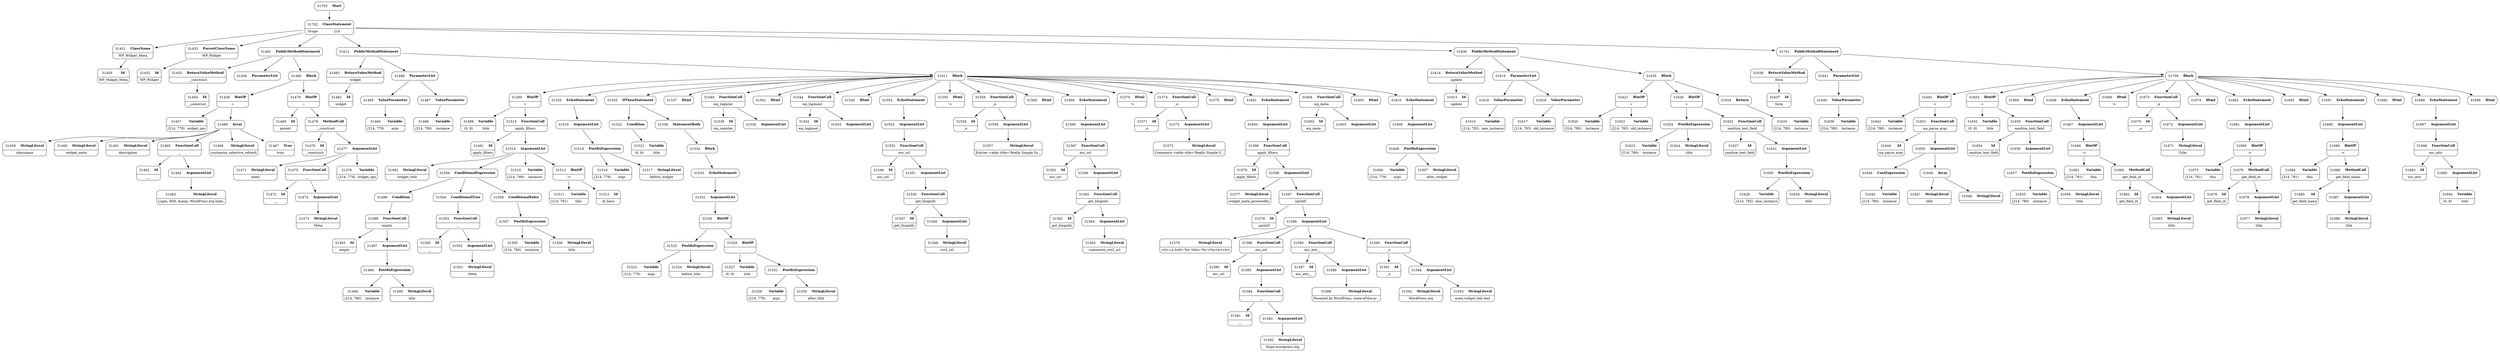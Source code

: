 digraph ast {
node [shape=none];
31450 [label=<<TABLE border='1' cellspacing='0' cellpadding='10' style='rounded' ><TR><TD border='0'>31450</TD><TD border='0'><B>Id</B></TD></TR><HR/><TR><TD border='0' cellpadding='5' colspan='2'>WP_Widget_Meta</TD></TR></TABLE>>];
31451 [label=<<TABLE border='1' cellspacing='0' cellpadding='10' style='rounded' ><TR><TD border='0'>31451</TD><TD border='0'><B>ClassName</B></TD></TR><HR/><TR><TD border='0' cellpadding='5' colspan='2'>WP_Widget_Meta</TD></TR></TABLE>>];
31451 -> 31450 [weight=2];
31452 [label=<<TABLE border='1' cellspacing='0' cellpadding='10' style='rounded' ><TR><TD border='0'>31452</TD><TD border='0'><B>Id</B></TD></TR><HR/><TR><TD border='0' cellpadding='5' colspan='2'>WP_Widget</TD></TR></TABLE>>];
31453 [label=<<TABLE border='1' cellspacing='0' cellpadding='10' style='rounded' ><TR><TD border='0'>31453</TD><TD border='0'><B>ParentClassName</B></TD></TR><HR/><TR><TD border='0' cellpadding='5' colspan='2'>WP_Widget</TD></TR></TABLE>>];
31453 -> 31452 [weight=2];
31454 [label=<<TABLE border='1' cellspacing='0' cellpadding='10' style='rounded' ><TR><TD border='0'>31454</TD><TD border='0'><B>Id</B></TD></TR><HR/><TR><TD border='0' cellpadding='5' colspan='2'>__construct</TD></TR></TABLE>>];
31455 [label=<<TABLE border='1' cellspacing='0' cellpadding='10' style='rounded' ><TR><TD border='0'>31455</TD><TD border='0'><B>ReturnValueMethod</B></TD></TR><HR/><TR><TD border='0' cellpadding='5' colspan='2'>__construct</TD></TR></TABLE>>];
31455 -> 31454 [weight=2];
31456 [label=<<TABLE border='1' cellspacing='0' cellpadding='10' style='rounded' ><TR><TD border='0'>31456</TD><TD border='0'><B>ParameterList</B></TD></TR></TABLE>>];
31457 [label=<<TABLE border='1' cellspacing='0' cellpadding='10' style='rounded' ><TR><TD border='0'>31457</TD><TD border='0'><B>Variable</B></TD></TR><HR/><TR><TD border='0' cellpadding='5'>(214, 778)</TD><TD border='0' cellpadding='5'>widget_ops</TD></TR></TABLE>>];
31458 [label=<<TABLE border='1' cellspacing='0' cellpadding='10' style='rounded' ><TR><TD border='0'>31458</TD><TD border='0'><B>BinOP</B></TD></TR><HR/><TR><TD border='0' cellpadding='5' colspan='2'>=</TD></TR></TABLE>>];
31458 -> 31457 [weight=2];
31458 -> 31468 [weight=2];
31459 [label=<<TABLE border='1' cellspacing='0' cellpadding='10' style='rounded' ><TR><TD border='0'>31459</TD><TD border='0'><B>StringLiteral</B></TD></TR><HR/><TR><TD border='0' cellpadding='5' colspan='2'>classname</TD></TR></TABLE>>];
31460 [label=<<TABLE border='1' cellspacing='0' cellpadding='10' style='rounded' ><TR><TD border='0'>31460</TD><TD border='0'><B>StringLiteral</B></TD></TR><HR/><TR><TD border='0' cellpadding='5' colspan='2'>widget_meta</TD></TR></TABLE>>];
31461 [label=<<TABLE border='1' cellspacing='0' cellpadding='10' style='rounded' ><TR><TD border='0'>31461</TD><TD border='0'><B>StringLiteral</B></TD></TR><HR/><TR><TD border='0' cellpadding='5' colspan='2'>description</TD></TR></TABLE>>];
31462 [label=<<TABLE border='1' cellspacing='0' cellpadding='10' style='rounded' ><TR><TD border='0'>31462</TD><TD border='0'><B>Id</B></TD></TR><HR/><TR><TD border='0' cellpadding='5' colspan='2'>__</TD></TR></TABLE>>];
31463 [label=<<TABLE border='1' cellspacing='0' cellpadding='10' style='rounded' ><TR><TD border='0'>31463</TD><TD border='0'><B>StringLiteral</B></TD></TR><HR/><TR><TD border='0' cellpadding='5' colspan='2'>Login, RSS, &amp;amp; WordPress.org links.</TD></TR></TABLE>>];
31464 [label=<<TABLE border='1' cellspacing='0' cellpadding='10' style='rounded' ><TR><TD border='0'>31464</TD><TD border='0'><B>ArgumentList</B></TD></TR></TABLE>>];
31464 -> 31463 [weight=2];
31465 [label=<<TABLE border='1' cellspacing='0' cellpadding='10' style='rounded' ><TR><TD border='0'>31465</TD><TD border='0'><B>FunctionCall</B></TD></TR><HR/><TR><TD border='0' cellpadding='5' colspan='2'>__</TD></TR></TABLE>>];
31465 -> 31462 [weight=2];
31465 -> 31464 [weight=2];
31466 [label=<<TABLE border='1' cellspacing='0' cellpadding='10' style='rounded' ><TR><TD border='0'>31466</TD><TD border='0'><B>StringLiteral</B></TD></TR><HR/><TR><TD border='0' cellpadding='5' colspan='2'>customize_selective_refresh</TD></TR></TABLE>>];
31467 [label=<<TABLE border='1' cellspacing='0' cellpadding='10' style='rounded' ><TR><TD border='0'>31467</TD><TD border='0'><B>True</B></TD></TR><HR/><TR><TD border='0' cellpadding='5' colspan='2'>true</TD></TR></TABLE>>];
31468 [label=<<TABLE border='1' cellspacing='0' cellpadding='10' style='rounded' ><TR><TD border='0'>31468</TD><TD border='0'><B>Array</B></TD></TR></TABLE>>];
31468 -> 31459 [weight=2];
31468 -> 31460 [weight=2];
31468 -> 31461 [weight=2];
31468 -> 31465 [weight=2];
31468 -> 31466 [weight=2];
31468 -> 31467 [weight=2];
31469 [label=<<TABLE border='1' cellspacing='0' cellpadding='10' style='rounded' ><TR><TD border='0'>31469</TD><TD border='0'><B>Id</B></TD></TR><HR/><TR><TD border='0' cellpadding='5' colspan='2'>parent</TD></TR></TABLE>>];
31470 [label=<<TABLE border='1' cellspacing='0' cellpadding='10' style='rounded' ><TR><TD border='0'>31470</TD><TD border='0'><B>Id</B></TD></TR><HR/><TR><TD border='0' cellpadding='5' colspan='2'>__construct</TD></TR></TABLE>>];
31471 [label=<<TABLE border='1' cellspacing='0' cellpadding='10' style='rounded' ><TR><TD border='0'>31471</TD><TD border='0'><B>StringLiteral</B></TD></TR><HR/><TR><TD border='0' cellpadding='5' colspan='2'>meta</TD></TR></TABLE>>];
31472 [label=<<TABLE border='1' cellspacing='0' cellpadding='10' style='rounded' ><TR><TD border='0'>31472</TD><TD border='0'><B>Id</B></TD></TR><HR/><TR><TD border='0' cellpadding='5' colspan='2'>__</TD></TR></TABLE>>];
31473 [label=<<TABLE border='1' cellspacing='0' cellpadding='10' style='rounded' ><TR><TD border='0'>31473</TD><TD border='0'><B>StringLiteral</B></TD></TR><HR/><TR><TD border='0' cellpadding='5' colspan='2'>Meta</TD></TR></TABLE>>];
31474 [label=<<TABLE border='1' cellspacing='0' cellpadding='10' style='rounded' ><TR><TD border='0'>31474</TD><TD border='0'><B>ArgumentList</B></TD></TR></TABLE>>];
31474 -> 31473 [weight=2];
31475 [label=<<TABLE border='1' cellspacing='0' cellpadding='10' style='rounded' ><TR><TD border='0'>31475</TD><TD border='0'><B>FunctionCall</B></TD></TR><HR/><TR><TD border='0' cellpadding='5' colspan='2'>__</TD></TR></TABLE>>];
31475 -> 31472 [weight=2];
31475 -> 31474 [weight=2];
31476 [label=<<TABLE border='1' cellspacing='0' cellpadding='10' style='rounded' ><TR><TD border='0'>31476</TD><TD border='0'><B>Variable</B></TD></TR><HR/><TR><TD border='0' cellpadding='5'>(214, 778)</TD><TD border='0' cellpadding='5'>widget_ops</TD></TR></TABLE>>];
31477 [label=<<TABLE border='1' cellspacing='0' cellpadding='10' style='rounded' ><TR><TD border='0'>31477</TD><TD border='0'><B>ArgumentList</B></TD></TR></TABLE>>];
31477 -> 31471 [weight=2];
31477 -> 31475 [weight=2];
31477 -> 31476 [weight=2];
31478 [label=<<TABLE border='1' cellspacing='0' cellpadding='10' style='rounded' ><TR><TD border='0'>31478</TD><TD border='0'><B>MethodCall</B></TD></TR><HR/><TR><TD border='0' cellpadding='5' colspan='2'>__construct</TD></TR></TABLE>>];
31478 -> 31470 [weight=2];
31478 -> 31477 [weight=2];
31479 [label=<<TABLE border='1' cellspacing='0' cellpadding='10' style='rounded' ><TR><TD border='0'>31479</TD><TD border='0'><B>BinOP</B></TD></TR><HR/><TR><TD border='0' cellpadding='5' colspan='2'>::</TD></TR></TABLE>>];
31479 -> 31469 [weight=2];
31479 -> 31478 [weight=2];
31480 [label=<<TABLE border='1' cellspacing='0' cellpadding='10' style='rounded' ><TR><TD border='0'>31480</TD><TD border='0'><B>Block</B></TD></TR></TABLE>>];
31480 -> 31458 [weight=2];
31480 -> 31479 [weight=2];
31481 [label=<<TABLE border='1' cellspacing='0' cellpadding='10' style='rounded' ><TR><TD border='0'>31481</TD><TD border='0'><B>PublicMethodStatement</B></TD></TR></TABLE>>];
31481 -> 31455 [weight=2];
31481 -> 31456 [weight=2];
31481 -> 31480 [weight=2];
31482 [label=<<TABLE border='1' cellspacing='0' cellpadding='10' style='rounded' ><TR><TD border='0'>31482</TD><TD border='0'><B>Id</B></TD></TR><HR/><TR><TD border='0' cellpadding='5' colspan='2'>widget</TD></TR></TABLE>>];
31483 [label=<<TABLE border='1' cellspacing='0' cellpadding='10' style='rounded' ><TR><TD border='0'>31483</TD><TD border='0'><B>ReturnValueMethod</B></TD></TR><HR/><TR><TD border='0' cellpadding='5' colspan='2'>widget</TD></TR></TABLE>>];
31483 -> 31482 [weight=2];
31484 [label=<<TABLE border='1' cellspacing='0' cellpadding='10' style='rounded' ><TR><TD border='0'>31484</TD><TD border='0'><B>Variable</B></TD></TR><HR/><TR><TD border='0' cellpadding='5'>(214, 779)</TD><TD border='0' cellpadding='5'>args</TD></TR></TABLE>>];
31485 [label=<<TABLE border='1' cellspacing='0' cellpadding='10' style='rounded' ><TR><TD border='0'>31485</TD><TD border='0'><B>ValueParameter</B></TD></TR></TABLE>>];
31485 -> 31484 [weight=2];
31486 [label=<<TABLE border='1' cellspacing='0' cellpadding='10' style='rounded' ><TR><TD border='0'>31486</TD><TD border='0'><B>Variable</B></TD></TR><HR/><TR><TD border='0' cellpadding='5'>(214, 780)</TD><TD border='0' cellpadding='5'>instance</TD></TR></TABLE>>];
31487 [label=<<TABLE border='1' cellspacing='0' cellpadding='10' style='rounded' ><TR><TD border='0'>31487</TD><TD border='0'><B>ValueParameter</B></TD></TR></TABLE>>];
31487 -> 31486 [weight=2];
31488 [label=<<TABLE border='1' cellspacing='0' cellpadding='10' style='rounded' ><TR><TD border='0'>31488</TD><TD border='0'><B>ParameterList</B></TD></TR></TABLE>>];
31488 -> 31485 [weight=2];
31488 -> 31487 [weight=2];
31489 [label=<<TABLE border='1' cellspacing='0' cellpadding='10' style='rounded' ><TR><TD border='0'>31489</TD><TD border='0'><B>Variable</B></TD></TR><HR/><TR><TD border='0' cellpadding='5'>(0, 8)</TD><TD border='0' cellpadding='5'>title</TD></TR></TABLE>>];
31490 [label=<<TABLE border='1' cellspacing='0' cellpadding='10' style='rounded' ><TR><TD border='0'>31490</TD><TD border='0'><B>BinOP</B></TD></TR><HR/><TR><TD border='0' cellpadding='5' colspan='2'>=</TD></TR></TABLE>>];
31490 -> 31489 [weight=2];
31490 -> 31515 [weight=2];
31491 [label=<<TABLE border='1' cellspacing='0' cellpadding='10' style='rounded' ><TR><TD border='0'>31491</TD><TD border='0'><B>Id</B></TD></TR><HR/><TR><TD border='0' cellpadding='5' colspan='2'>apply_filters</TD></TR></TABLE>>];
31492 [label=<<TABLE border='1' cellspacing='0' cellpadding='10' style='rounded' ><TR><TD border='0'>31492</TD><TD border='0'><B>StringLiteral</B></TD></TR><HR/><TR><TD border='0' cellpadding='5' colspan='2'>widget_title</TD></TR></TABLE>>];
31493 [label=<<TABLE border='1' cellspacing='0' cellpadding='10' style='rounded' ><TR><TD border='0'>31493</TD><TD border='0'><B>Id</B></TD></TR><HR/><TR><TD border='0' cellpadding='5' colspan='2'>empty</TD></TR></TABLE>>];
31494 [label=<<TABLE border='1' cellspacing='0' cellpadding='10' style='rounded' ><TR><TD border='0'>31494</TD><TD border='0'><B>Variable</B></TD></TR><HR/><TR><TD border='0' cellpadding='5'>(214, 780)</TD><TD border='0' cellpadding='5'>instance</TD></TR></TABLE>>];
31495 [label=<<TABLE border='1' cellspacing='0' cellpadding='10' style='rounded' ><TR><TD border='0'>31495</TD><TD border='0'><B>StringLiteral</B></TD></TR><HR/><TR><TD border='0' cellpadding='5' colspan='2'>title</TD></TR></TABLE>>];
31496 [label=<<TABLE border='1' cellspacing='0' cellpadding='10' style='rounded' ><TR><TD border='0'>31496</TD><TD border='0'><B>PostfixExpression</B></TD></TR></TABLE>>];
31496 -> 31494 [weight=2];
31496 -> 31495 [weight=2];
31497 [label=<<TABLE border='1' cellspacing='0' cellpadding='10' style='rounded' ><TR><TD border='0'>31497</TD><TD border='0'><B>ArgumentList</B></TD></TR></TABLE>>];
31497 -> 31496 [weight=2];
31498 [label=<<TABLE border='1' cellspacing='0' cellpadding='10' style='rounded' ><TR><TD border='0'>31498</TD><TD border='0'><B>FunctionCall</B></TD></TR><HR/><TR><TD border='0' cellpadding='5' colspan='2'>empty</TD></TR></TABLE>>];
31498 -> 31493 [weight=2];
31498 -> 31497 [weight=2];
31499 [label=<<TABLE border='1' cellspacing='0' cellpadding='10' style='rounded' ><TR><TD border='0'>31499</TD><TD border='0'><B>Condition</B></TD></TR></TABLE>>];
31499 -> 31498 [weight=2];
31500 [label=<<TABLE border='1' cellspacing='0' cellpadding='10' style='rounded' ><TR><TD border='0'>31500</TD><TD border='0'><B>Id</B></TD></TR><HR/><TR><TD border='0' cellpadding='5' colspan='2'>__</TD></TR></TABLE>>];
31501 [label=<<TABLE border='1' cellspacing='0' cellpadding='10' style='rounded' ><TR><TD border='0'>31501</TD><TD border='0'><B>StringLiteral</B></TD></TR><HR/><TR><TD border='0' cellpadding='5' colspan='2'>Meta</TD></TR></TABLE>>];
31502 [label=<<TABLE border='1' cellspacing='0' cellpadding='10' style='rounded' ><TR><TD border='0'>31502</TD><TD border='0'><B>ArgumentList</B></TD></TR></TABLE>>];
31502 -> 31501 [weight=2];
31503 [label=<<TABLE border='1' cellspacing='0' cellpadding='10' style='rounded' ><TR><TD border='0'>31503</TD><TD border='0'><B>FunctionCall</B></TD></TR><HR/><TR><TD border='0' cellpadding='5' colspan='2'>__</TD></TR></TABLE>>];
31503 -> 31500 [weight=2];
31503 -> 31502 [weight=2];
31504 [label=<<TABLE border='1' cellspacing='0' cellpadding='10' style='rounded' ><TR><TD border='0'>31504</TD><TD border='0'><B>ConditionalTrue</B></TD></TR></TABLE>>];
31504 -> 31503 [weight=2];
31505 [label=<<TABLE border='1' cellspacing='0' cellpadding='10' style='rounded' ><TR><TD border='0'>31505</TD><TD border='0'><B>Variable</B></TD></TR><HR/><TR><TD border='0' cellpadding='5'>(214, 780)</TD><TD border='0' cellpadding='5'>instance</TD></TR></TABLE>>];
31506 [label=<<TABLE border='1' cellspacing='0' cellpadding='10' style='rounded' ><TR><TD border='0'>31506</TD><TD border='0'><B>StringLiteral</B></TD></TR><HR/><TR><TD border='0' cellpadding='5' colspan='2'>title</TD></TR></TABLE>>];
31507 [label=<<TABLE border='1' cellspacing='0' cellpadding='10' style='rounded' ><TR><TD border='0'>31507</TD><TD border='0'><B>PostfixExpression</B></TD></TR></TABLE>>];
31507 -> 31505 [weight=2];
31507 -> 31506 [weight=2];
31508 [label=<<TABLE border='1' cellspacing='0' cellpadding='10' style='rounded' ><TR><TD border='0'>31508</TD><TD border='0'><B>ConditionalFalse</B></TD></TR></TABLE>>];
31508 -> 31507 [weight=2];
31509 [label=<<TABLE border='1' cellspacing='0' cellpadding='10' style='rounded' ><TR><TD border='0'>31509</TD><TD border='0'><B>ConditionalExpression</B></TD></TR></TABLE>>];
31509 -> 31499 [weight=2];
31509 -> 31504 [weight=2];
31509 -> 31508 [weight=2];
31510 [label=<<TABLE border='1' cellspacing='0' cellpadding='10' style='rounded' ><TR><TD border='0'>31510</TD><TD border='0'><B>Variable</B></TD></TR><HR/><TR><TD border='0' cellpadding='5'>(214, 780)</TD><TD border='0' cellpadding='5'>instance</TD></TR></TABLE>>];
31511 [label=<<TABLE border='1' cellspacing='0' cellpadding='10' style='rounded' ><TR><TD border='0'>31511</TD><TD border='0'><B>Variable</B></TD></TR><HR/><TR><TD border='0' cellpadding='5'>(214, 781)</TD><TD border='0' cellpadding='5'>this</TD></TR></TABLE>>];
31512 [label=<<TABLE border='1' cellspacing='0' cellpadding='10' style='rounded' ><TR><TD border='0'>31512</TD><TD border='0'><B>Id</B></TD></TR><HR/><TR><TD border='0' cellpadding='5' colspan='2'>id_base</TD></TR></TABLE>>];
31513 [label=<<TABLE border='1' cellspacing='0' cellpadding='10' style='rounded' ><TR><TD border='0'>31513</TD><TD border='0'><B>BinOP</B></TD></TR><HR/><TR><TD border='0' cellpadding='5' colspan='2'>-&gt;</TD></TR></TABLE>>];
31513 -> 31511 [weight=2];
31513 -> 31512 [weight=2];
31514 [label=<<TABLE border='1' cellspacing='0' cellpadding='10' style='rounded' ><TR><TD border='0'>31514</TD><TD border='0'><B>ArgumentList</B></TD></TR></TABLE>>];
31514 -> 31492 [weight=2];
31514 -> 31509 [weight=2];
31514 -> 31510 [weight=2];
31514 -> 31513 [weight=2];
31515 [label=<<TABLE border='1' cellspacing='0' cellpadding='10' style='rounded' ><TR><TD border='0'>31515</TD><TD border='0'><B>FunctionCall</B></TD></TR><HR/><TR><TD border='0' cellpadding='5' colspan='2'>apply_filters</TD></TR></TABLE>>];
31515 -> 31491 [weight=2];
31515 -> 31514 [weight=2];
31516 [label=<<TABLE border='1' cellspacing='0' cellpadding='10' style='rounded' ><TR><TD border='0'>31516</TD><TD border='0'><B>Variable</B></TD></TR><HR/><TR><TD border='0' cellpadding='5'>(214, 779)</TD><TD border='0' cellpadding='5'>args</TD></TR></TABLE>>];
31517 [label=<<TABLE border='1' cellspacing='0' cellpadding='10' style='rounded' ><TR><TD border='0'>31517</TD><TD border='0'><B>StringLiteral</B></TD></TR><HR/><TR><TD border='0' cellpadding='5' colspan='2'>before_widget</TD></TR></TABLE>>];
31518 [label=<<TABLE border='1' cellspacing='0' cellpadding='10' style='rounded' ><TR><TD border='0'>31518</TD><TD border='0'><B>PostfixExpression</B></TD></TR></TABLE>>];
31518 -> 31516 [weight=2];
31518 -> 31517 [weight=2];
31519 [label=<<TABLE border='1' cellspacing='0' cellpadding='10' style='rounded' ><TR><TD border='0'>31519</TD><TD border='0'><B>ArgumentList</B></TD></TR></TABLE>>];
31519 -> 31518 [weight=2];
31520 [label=<<TABLE border='1' cellspacing='0' cellpadding='10' style='rounded' ><TR><TD border='0'>31520</TD><TD border='0'><B>EchoStatement</B></TD></TR></TABLE>>];
31520 -> 31519 [weight=2];
31521 [label=<<TABLE border='1' cellspacing='0' cellpadding='10' style='rounded' ><TR><TD border='0'>31521</TD><TD border='0'><B>Variable</B></TD></TR><HR/><TR><TD border='0' cellpadding='5'>(0, 8)</TD><TD border='0' cellpadding='5'>title</TD></TR></TABLE>>];
31522 [label=<<TABLE border='1' cellspacing='0' cellpadding='10' style='rounded' ><TR><TD border='0'>31522</TD><TD border='0'><B>Condition</B></TD></TR></TABLE>>];
31522 -> 31521 [weight=2];
31523 [label=<<TABLE border='1' cellspacing='0' cellpadding='10' style='rounded' ><TR><TD border='0'>31523</TD><TD border='0'><B>Variable</B></TD></TR><HR/><TR><TD border='0' cellpadding='5'>(214, 779)</TD><TD border='0' cellpadding='5'>args</TD></TR></TABLE>>];
31524 [label=<<TABLE border='1' cellspacing='0' cellpadding='10' style='rounded' ><TR><TD border='0'>31524</TD><TD border='0'><B>StringLiteral</B></TD></TR><HR/><TR><TD border='0' cellpadding='5' colspan='2'>before_title</TD></TR></TABLE>>];
31525 [label=<<TABLE border='1' cellspacing='0' cellpadding='10' style='rounded' ><TR><TD border='0'>31525</TD><TD border='0'><B>PostfixExpression</B></TD></TR></TABLE>>];
31525 -> 31523 [weight=2];
31525 -> 31524 [weight=2];
31526 [label=<<TABLE border='1' cellspacing='0' cellpadding='10' style='rounded' ><TR><TD border='0'>31526</TD><TD border='0'><B>BinOP</B></TD></TR><HR/><TR><TD border='0' cellpadding='5' colspan='2'>.</TD></TR></TABLE>>];
31526 -> 31525 [weight=2];
31526 -> 31528 [weight=2];
31527 [label=<<TABLE border='1' cellspacing='0' cellpadding='10' style='rounded' ><TR><TD border='0'>31527</TD><TD border='0'><B>Variable</B></TD></TR><HR/><TR><TD border='0' cellpadding='5'>(0, 8)</TD><TD border='0' cellpadding='5'>title</TD></TR></TABLE>>];
31528 [label=<<TABLE border='1' cellspacing='0' cellpadding='10' style='rounded' ><TR><TD border='0'>31528</TD><TD border='0'><B>BinOP</B></TD></TR><HR/><TR><TD border='0' cellpadding='5' colspan='2'>.</TD></TR></TABLE>>];
31528 -> 31527 [weight=2];
31528 -> 31531 [weight=2];
31529 [label=<<TABLE border='1' cellspacing='0' cellpadding='10' style='rounded' ><TR><TD border='0'>31529</TD><TD border='0'><B>Variable</B></TD></TR><HR/><TR><TD border='0' cellpadding='5'>(214, 779)</TD><TD border='0' cellpadding='5'>args</TD></TR></TABLE>>];
31530 [label=<<TABLE border='1' cellspacing='0' cellpadding='10' style='rounded' ><TR><TD border='0'>31530</TD><TD border='0'><B>StringLiteral</B></TD></TR><HR/><TR><TD border='0' cellpadding='5' colspan='2'>after_title</TD></TR></TABLE>>];
31531 [label=<<TABLE border='1' cellspacing='0' cellpadding='10' style='rounded' ><TR><TD border='0'>31531</TD><TD border='0'><B>PostfixExpression</B></TD></TR></TABLE>>];
31531 -> 31529 [weight=2];
31531 -> 31530 [weight=2];
31532 [label=<<TABLE border='1' cellspacing='0' cellpadding='10' style='rounded' ><TR><TD border='0'>31532</TD><TD border='0'><B>ArgumentList</B></TD></TR></TABLE>>];
31532 -> 31526 [weight=2];
31533 [label=<<TABLE border='1' cellspacing='0' cellpadding='10' style='rounded' ><TR><TD border='0'>31533</TD><TD border='0'><B>EchoStatement</B></TD></TR></TABLE>>];
31533 -> 31532 [weight=2];
31534 [label=<<TABLE border='1' cellspacing='0' cellpadding='10' style='rounded' ><TR><TD border='0'>31534</TD><TD border='0'><B>Block</B></TD></TR></TABLE>>];
31534 -> 31533 [weight=2];
31535 [label=<<TABLE border='1' cellspacing='0' cellpadding='10' style='rounded' ><TR><TD border='0'>31535</TD><TD border='0'><B>IfThenStatement</B></TD></TR></TABLE>>];
31535 -> 31522 [weight=2];
31535 -> 31536 [weight=2];
31536 [label=<<TABLE border='1' cellspacing='0' cellpadding='10' style='rounded' ><TR><TD border='0'>31536</TD><TD border='0'><B>StatementBody</B></TD></TR></TABLE>>];
31536 -> 31534 [weight=2];
31537 [label=<<TABLE border='1' cellspacing='0' cellpadding='10' style='rounded' ><TR><TD border='0'>31537</TD><TD border='0'><B>Html</B></TD></TR></TABLE>>];
31538 [label=<<TABLE border='1' cellspacing='0' cellpadding='10' style='rounded' ><TR><TD border='0'>31538</TD><TD border='0'><B>Id</B></TD></TR><HR/><TR><TD border='0' cellpadding='5' colspan='2'>wp_register</TD></TR></TABLE>>];
31539 [label=<<TABLE border='1' cellspacing='0' cellpadding='10' style='rounded' ><TR><TD border='0'>31539</TD><TD border='0'><B>ArgumentList</B></TD></TR></TABLE>>];
31540 [label=<<TABLE border='1' cellspacing='0' cellpadding='10' style='rounded' ><TR><TD border='0'>31540</TD><TD border='0'><B>FunctionCall</B></TD></TR><HR/><TR><TD border='0' cellpadding='5' colspan='2'>wp_register</TD></TR></TABLE>>];
31540 -> 31538 [weight=2];
31540 -> 31539 [weight=2];
31541 [label=<<TABLE border='1' cellspacing='0' cellpadding='10' style='rounded' ><TR><TD border='0'>31541</TD><TD border='0'><B>Html</B></TD></TR></TABLE>>];
31542 [label=<<TABLE border='1' cellspacing='0' cellpadding='10' style='rounded' ><TR><TD border='0'>31542</TD><TD border='0'><B>Id</B></TD></TR><HR/><TR><TD border='0' cellpadding='5' colspan='2'>wp_loginout</TD></TR></TABLE>>];
31543 [label=<<TABLE border='1' cellspacing='0' cellpadding='10' style='rounded' ><TR><TD border='0'>31543</TD><TD border='0'><B>ArgumentList</B></TD></TR></TABLE>>];
31544 [label=<<TABLE border='1' cellspacing='0' cellpadding='10' style='rounded' ><TR><TD border='0'>31544</TD><TD border='0'><B>FunctionCall</B></TD></TR><HR/><TR><TD border='0' cellpadding='5' colspan='2'>wp_loginout</TD></TR></TABLE>>];
31544 -> 31542 [weight=2];
31544 -> 31543 [weight=2];
31545 [label=<<TABLE border='1' cellspacing='0' cellpadding='10' style='rounded' ><TR><TD border='0'>31545</TD><TD border='0'><B>Html</B></TD></TR></TABLE>>];
31546 [label=<<TABLE border='1' cellspacing='0' cellpadding='10' style='rounded' ><TR><TD border='0'>31546</TD><TD border='0'><B>Id</B></TD></TR><HR/><TR><TD border='0' cellpadding='5' colspan='2'>esc_url</TD></TR></TABLE>>];
31547 [label=<<TABLE border='1' cellspacing='0' cellpadding='10' style='rounded' ><TR><TD border='0'>31547</TD><TD border='0'><B>Id</B></TD></TR><HR/><TR><TD border='0' cellpadding='5' colspan='2'>get_bloginfo</TD></TR></TABLE>>];
31548 [label=<<TABLE border='1' cellspacing='0' cellpadding='10' style='rounded' ><TR><TD border='0'>31548</TD><TD border='0'><B>StringLiteral</B></TD></TR><HR/><TR><TD border='0' cellpadding='5' colspan='2'>rss2_url</TD></TR></TABLE>>];
31549 [label=<<TABLE border='1' cellspacing='0' cellpadding='10' style='rounded' ><TR><TD border='0'>31549</TD><TD border='0'><B>ArgumentList</B></TD></TR></TABLE>>];
31549 -> 31548 [weight=2];
31550 [label=<<TABLE border='1' cellspacing='0' cellpadding='10' style='rounded' ><TR><TD border='0'>31550</TD><TD border='0'><B>FunctionCall</B></TD></TR><HR/><TR><TD border='0' cellpadding='5' colspan='2'>get_bloginfo</TD></TR></TABLE>>];
31550 -> 31547 [weight=2];
31550 -> 31549 [weight=2];
31551 [label=<<TABLE border='1' cellspacing='0' cellpadding='10' style='rounded' ><TR><TD border='0'>31551</TD><TD border='0'><B>ArgumentList</B></TD></TR></TABLE>>];
31551 -> 31550 [weight=2];
31552 [label=<<TABLE border='1' cellspacing='0' cellpadding='10' style='rounded' ><TR><TD border='0'>31552</TD><TD border='0'><B>FunctionCall</B></TD></TR><HR/><TR><TD border='0' cellpadding='5' colspan='2'>esc_url</TD></TR></TABLE>>];
31552 -> 31546 [weight=2];
31552 -> 31551 [weight=2];
31553 [label=<<TABLE border='1' cellspacing='0' cellpadding='10' style='rounded' ><TR><TD border='0'>31553</TD><TD border='0'><B>ArgumentList</B></TD></TR></TABLE>>];
31553 -> 31552 [weight=2];
31554 [label=<<TABLE border='1' cellspacing='0' cellpadding='10' style='rounded' ><TR><TD border='0'>31554</TD><TD border='0'><B>EchoStatement</B></TD></TR></TABLE>>];
31554 -> 31553 [weight=2];
31555 [label=<<TABLE border='1' cellspacing='0' cellpadding='10' style='rounded' ><TR><TD border='0'>31555</TD><TD border='0'><B>Html</B></TD></TR><HR/><TR><TD border='0' cellpadding='5' colspan='2'>'&gt;</TD></TR></TABLE>>];
31556 [label=<<TABLE border='1' cellspacing='0' cellpadding='10' style='rounded' ><TR><TD border='0'>31556</TD><TD border='0'><B>Id</B></TD></TR><HR/><TR><TD border='0' cellpadding='5' colspan='2'>_e</TD></TR></TABLE>>];
31557 [label=<<TABLE border='1' cellspacing='0' cellpadding='10' style='rounded' ><TR><TD border='0'>31557</TD><TD border='0'><B>StringLiteral</B></TD></TR><HR/><TR><TD border='0' cellpadding='5' colspan='2'>Entries &lt;abbr title='Really Simple Sy...</TD></TR></TABLE>>];
31558 [label=<<TABLE border='1' cellspacing='0' cellpadding='10' style='rounded' ><TR><TD border='0'>31558</TD><TD border='0'><B>ArgumentList</B></TD></TR></TABLE>>];
31558 -> 31557 [weight=2];
31559 [label=<<TABLE border='1' cellspacing='0' cellpadding='10' style='rounded' ><TR><TD border='0'>31559</TD><TD border='0'><B>FunctionCall</B></TD></TR><HR/><TR><TD border='0' cellpadding='5' colspan='2'>_e</TD></TR></TABLE>>];
31559 -> 31556 [weight=2];
31559 -> 31558 [weight=2];
31560 [label=<<TABLE border='1' cellspacing='0' cellpadding='10' style='rounded' ><TR><TD border='0'>31560</TD><TD border='0'><B>Html</B></TD></TR></TABLE>>];
31561 [label=<<TABLE border='1' cellspacing='0' cellpadding='10' style='rounded' ><TR><TD border='0'>31561</TD><TD border='0'><B>Id</B></TD></TR><HR/><TR><TD border='0' cellpadding='5' colspan='2'>esc_url</TD></TR></TABLE>>];
31562 [label=<<TABLE border='1' cellspacing='0' cellpadding='10' style='rounded' ><TR><TD border='0'>31562</TD><TD border='0'><B>Id</B></TD></TR><HR/><TR><TD border='0' cellpadding='5' colspan='2'>get_bloginfo</TD></TR></TABLE>>];
31563 [label=<<TABLE border='1' cellspacing='0' cellpadding='10' style='rounded' ><TR><TD border='0'>31563</TD><TD border='0'><B>StringLiteral</B></TD></TR><HR/><TR><TD border='0' cellpadding='5' colspan='2'>comments_rss2_url</TD></TR></TABLE>>];
31564 [label=<<TABLE border='1' cellspacing='0' cellpadding='10' style='rounded' ><TR><TD border='0'>31564</TD><TD border='0'><B>ArgumentList</B></TD></TR></TABLE>>];
31564 -> 31563 [weight=2];
31565 [label=<<TABLE border='1' cellspacing='0' cellpadding='10' style='rounded' ><TR><TD border='0'>31565</TD><TD border='0'><B>FunctionCall</B></TD></TR><HR/><TR><TD border='0' cellpadding='5' colspan='2'>get_bloginfo</TD></TR></TABLE>>];
31565 -> 31562 [weight=2];
31565 -> 31564 [weight=2];
31566 [label=<<TABLE border='1' cellspacing='0' cellpadding='10' style='rounded' ><TR><TD border='0'>31566</TD><TD border='0'><B>ArgumentList</B></TD></TR></TABLE>>];
31566 -> 31565 [weight=2];
31567 [label=<<TABLE border='1' cellspacing='0' cellpadding='10' style='rounded' ><TR><TD border='0'>31567</TD><TD border='0'><B>FunctionCall</B></TD></TR><HR/><TR><TD border='0' cellpadding='5' colspan='2'>esc_url</TD></TR></TABLE>>];
31567 -> 31561 [weight=2];
31567 -> 31566 [weight=2];
31568 [label=<<TABLE border='1' cellspacing='0' cellpadding='10' style='rounded' ><TR><TD border='0'>31568</TD><TD border='0'><B>ArgumentList</B></TD></TR></TABLE>>];
31568 -> 31567 [weight=2];
31569 [label=<<TABLE border='1' cellspacing='0' cellpadding='10' style='rounded' ><TR><TD border='0'>31569</TD><TD border='0'><B>EchoStatement</B></TD></TR></TABLE>>];
31569 -> 31568 [weight=2];
31570 [label=<<TABLE border='1' cellspacing='0' cellpadding='10' style='rounded' ><TR><TD border='0'>31570</TD><TD border='0'><B>Html</B></TD></TR><HR/><TR><TD border='0' cellpadding='5' colspan='2'>'&gt;</TD></TR></TABLE>>];
31571 [label=<<TABLE border='1' cellspacing='0' cellpadding='10' style='rounded' ><TR><TD border='0'>31571</TD><TD border='0'><B>Id</B></TD></TR><HR/><TR><TD border='0' cellpadding='5' colspan='2'>_e</TD></TR></TABLE>>];
31572 [label=<<TABLE border='1' cellspacing='0' cellpadding='10' style='rounded' ><TR><TD border='0'>31572</TD><TD border='0'><B>StringLiteral</B></TD></TR><HR/><TR><TD border='0' cellpadding='5' colspan='2'>Comments &lt;abbr title='Really Simple S...</TD></TR></TABLE>>];
31573 [label=<<TABLE border='1' cellspacing='0' cellpadding='10' style='rounded' ><TR><TD border='0'>31573</TD><TD border='0'><B>ArgumentList</B></TD></TR></TABLE>>];
31573 -> 31572 [weight=2];
31574 [label=<<TABLE border='1' cellspacing='0' cellpadding='10' style='rounded' ><TR><TD border='0'>31574</TD><TD border='0'><B>FunctionCall</B></TD></TR><HR/><TR><TD border='0' cellpadding='5' colspan='2'>_e</TD></TR></TABLE>>];
31574 -> 31571 [weight=2];
31574 -> 31573 [weight=2];
31575 [label=<<TABLE border='1' cellspacing='0' cellpadding='10' style='rounded' ><TR><TD border='0'>31575</TD><TD border='0'><B>Html</B></TD></TR></TABLE>>];
31576 [label=<<TABLE border='1' cellspacing='0' cellpadding='10' style='rounded' ><TR><TD border='0'>31576</TD><TD border='0'><B>Id</B></TD></TR><HR/><TR><TD border='0' cellpadding='5' colspan='2'>apply_filters</TD></TR></TABLE>>];
31577 [label=<<TABLE border='1' cellspacing='0' cellpadding='10' style='rounded' ><TR><TD border='0'>31577</TD><TD border='0'><B>StringLiteral</B></TD></TR><HR/><TR><TD border='0' cellpadding='5' colspan='2'>widget_meta_poweredby</TD></TR></TABLE>>];
31578 [label=<<TABLE border='1' cellspacing='0' cellpadding='10' style='rounded' ><TR><TD border='0'>31578</TD><TD border='0'><B>Id</B></TD></TR><HR/><TR><TD border='0' cellpadding='5' colspan='2'>sprintf</TD></TR></TABLE>>];
31579 [label=<<TABLE border='1' cellspacing='0' cellpadding='10' style='rounded' ><TR><TD border='0'>31579</TD><TD border='0'><B>StringLiteral</B></TD></TR><HR/><TR><TD border='0' cellpadding='5' colspan='2'>&lt;li&gt;&lt;a href='%s' title='%s'&gt;%s&lt;a&gt;&lt;li&gt;</TD></TR></TABLE>>];
31580 [label=<<TABLE border='1' cellspacing='0' cellpadding='10' style='rounded' ><TR><TD border='0'>31580</TD><TD border='0'><B>Id</B></TD></TR><HR/><TR><TD border='0' cellpadding='5' colspan='2'>esc_url</TD></TR></TABLE>>];
31581 [label=<<TABLE border='1' cellspacing='0' cellpadding='10' style='rounded' ><TR><TD border='0'>31581</TD><TD border='0'><B>Id</B></TD></TR><HR/><TR><TD border='0' cellpadding='5' colspan='2'>__</TD></TR></TABLE>>];
31582 [label=<<TABLE border='1' cellspacing='0' cellpadding='10' style='rounded' ><TR><TD border='0'>31582</TD><TD border='0'><B>StringLiteral</B></TD></TR><HR/><TR><TD border='0' cellpadding='5' colspan='2'>https:wordpress.org</TD></TR></TABLE>>];
31583 [label=<<TABLE border='1' cellspacing='0' cellpadding='10' style='rounded' ><TR><TD border='0'>31583</TD><TD border='0'><B>ArgumentList</B></TD></TR></TABLE>>];
31583 -> 31582 [weight=2];
31584 [label=<<TABLE border='1' cellspacing='0' cellpadding='10' style='rounded' ><TR><TD border='0'>31584</TD><TD border='0'><B>FunctionCall</B></TD></TR><HR/><TR><TD border='0' cellpadding='5' colspan='2'>__</TD></TR></TABLE>>];
31584 -> 31581 [weight=2];
31584 -> 31583 [weight=2];
31585 [label=<<TABLE border='1' cellspacing='0' cellpadding='10' style='rounded' ><TR><TD border='0'>31585</TD><TD border='0'><B>ArgumentList</B></TD></TR></TABLE>>];
31585 -> 31584 [weight=2];
31586 [label=<<TABLE border='1' cellspacing='0' cellpadding='10' style='rounded' ><TR><TD border='0'>31586</TD><TD border='0'><B>FunctionCall</B></TD></TR><HR/><TR><TD border='0' cellpadding='5' colspan='2'>esc_url</TD></TR></TABLE>>];
31586 -> 31580 [weight=2];
31586 -> 31585 [weight=2];
31587 [label=<<TABLE border='1' cellspacing='0' cellpadding='10' style='rounded' ><TR><TD border='0'>31587</TD><TD border='0'><B>Id</B></TD></TR><HR/><TR><TD border='0' cellpadding='5' colspan='2'>esc_attr__</TD></TR></TABLE>>];
31588 [label=<<TABLE border='1' cellspacing='0' cellpadding='10' style='rounded' ><TR><TD border='0'>31588</TD><TD border='0'><B>StringLiteral</B></TD></TR><HR/><TR><TD border='0' cellpadding='5' colspan='2'>Powered by WordPress, state-of-the-ar...</TD></TR></TABLE>>];
31589 [label=<<TABLE border='1' cellspacing='0' cellpadding='10' style='rounded' ><TR><TD border='0'>31589</TD><TD border='0'><B>ArgumentList</B></TD></TR></TABLE>>];
31589 -> 31588 [weight=2];
31590 [label=<<TABLE border='1' cellspacing='0' cellpadding='10' style='rounded' ><TR><TD border='0'>31590</TD><TD border='0'><B>FunctionCall</B></TD></TR><HR/><TR><TD border='0' cellpadding='5' colspan='2'>esc_attr__</TD></TR></TABLE>>];
31590 -> 31587 [weight=2];
31590 -> 31589 [weight=2];
31591 [label=<<TABLE border='1' cellspacing='0' cellpadding='10' style='rounded' ><TR><TD border='0'>31591</TD><TD border='0'><B>Id</B></TD></TR><HR/><TR><TD border='0' cellpadding='5' colspan='2'>_x</TD></TR></TABLE>>];
31592 [label=<<TABLE border='1' cellspacing='0' cellpadding='10' style='rounded' ><TR><TD border='0'>31592</TD><TD border='0'><B>StringLiteral</B></TD></TR><HR/><TR><TD border='0' cellpadding='5' colspan='2'>WordPress.org</TD></TR></TABLE>>];
31593 [label=<<TABLE border='1' cellspacing='0' cellpadding='10' style='rounded' ><TR><TD border='0'>31593</TD><TD border='0'><B>StringLiteral</B></TD></TR><HR/><TR><TD border='0' cellpadding='5' colspan='2'>meta widget link text</TD></TR></TABLE>>];
31594 [label=<<TABLE border='1' cellspacing='0' cellpadding='10' style='rounded' ><TR><TD border='0'>31594</TD><TD border='0'><B>ArgumentList</B></TD></TR></TABLE>>];
31594 -> 31592 [weight=2];
31594 -> 31593 [weight=2];
31595 [label=<<TABLE border='1' cellspacing='0' cellpadding='10' style='rounded' ><TR><TD border='0'>31595</TD><TD border='0'><B>FunctionCall</B></TD></TR><HR/><TR><TD border='0' cellpadding='5' colspan='2'>_x</TD></TR></TABLE>>];
31595 -> 31591 [weight=2];
31595 -> 31594 [weight=2];
31596 [label=<<TABLE border='1' cellspacing='0' cellpadding='10' style='rounded' ><TR><TD border='0'>31596</TD><TD border='0'><B>ArgumentList</B></TD></TR></TABLE>>];
31596 -> 31579 [weight=2];
31596 -> 31586 [weight=2];
31596 -> 31590 [weight=2];
31596 -> 31595 [weight=2];
31597 [label=<<TABLE border='1' cellspacing='0' cellpadding='10' style='rounded' ><TR><TD border='0'>31597</TD><TD border='0'><B>FunctionCall</B></TD></TR><HR/><TR><TD border='0' cellpadding='5' colspan='2'>sprintf</TD></TR></TABLE>>];
31597 -> 31578 [weight=2];
31597 -> 31596 [weight=2];
31598 [label=<<TABLE border='1' cellspacing='0' cellpadding='10' style='rounded' ><TR><TD border='0'>31598</TD><TD border='0'><B>ArgumentList</B></TD></TR></TABLE>>];
31598 -> 31577 [weight=2];
31598 -> 31597 [weight=2];
31599 [label=<<TABLE border='1' cellspacing='0' cellpadding='10' style='rounded' ><TR><TD border='0'>31599</TD><TD border='0'><B>FunctionCall</B></TD></TR><HR/><TR><TD border='0' cellpadding='5' colspan='2'>apply_filters</TD></TR></TABLE>>];
31599 -> 31576 [weight=2];
31599 -> 31598 [weight=2];
31600 [label=<<TABLE border='1' cellspacing='0' cellpadding='10' style='rounded' ><TR><TD border='0'>31600</TD><TD border='0'><B>ArgumentList</B></TD></TR></TABLE>>];
31600 -> 31599 [weight=2];
31601 [label=<<TABLE border='1' cellspacing='0' cellpadding='10' style='rounded' ><TR><TD border='0'>31601</TD><TD border='0'><B>EchoStatement</B></TD></TR></TABLE>>];
31601 -> 31600 [weight=2];
31602 [label=<<TABLE border='1' cellspacing='0' cellpadding='10' style='rounded' ><TR><TD border='0'>31602</TD><TD border='0'><B>Id</B></TD></TR><HR/><TR><TD border='0' cellpadding='5' colspan='2'>wp_meta</TD></TR></TABLE>>];
31603 [label=<<TABLE border='1' cellspacing='0' cellpadding='10' style='rounded' ><TR><TD border='0'>31603</TD><TD border='0'><B>ArgumentList</B></TD></TR></TABLE>>];
31604 [label=<<TABLE border='1' cellspacing='0' cellpadding='10' style='rounded' ><TR><TD border='0'>31604</TD><TD border='0'><B>FunctionCall</B></TD></TR><HR/><TR><TD border='0' cellpadding='5' colspan='2'>wp_meta</TD></TR></TABLE>>];
31604 -> 31602 [weight=2];
31604 -> 31603 [weight=2];
31605 [label=<<TABLE border='1' cellspacing='0' cellpadding='10' style='rounded' ><TR><TD border='0'>31605</TD><TD border='0'><B>Html</B></TD></TR></TABLE>>];
31606 [label=<<TABLE border='1' cellspacing='0' cellpadding='10' style='rounded' ><TR><TD border='0'>31606</TD><TD border='0'><B>Variable</B></TD></TR><HR/><TR><TD border='0' cellpadding='5'>(214, 779)</TD><TD border='0' cellpadding='5'>args</TD></TR></TABLE>>];
31607 [label=<<TABLE border='1' cellspacing='0' cellpadding='10' style='rounded' ><TR><TD border='0'>31607</TD><TD border='0'><B>StringLiteral</B></TD></TR><HR/><TR><TD border='0' cellpadding='5' colspan='2'>after_widget</TD></TR></TABLE>>];
31608 [label=<<TABLE border='1' cellspacing='0' cellpadding='10' style='rounded' ><TR><TD border='0'>31608</TD><TD border='0'><B>PostfixExpression</B></TD></TR></TABLE>>];
31608 -> 31606 [weight=2];
31608 -> 31607 [weight=2];
31609 [label=<<TABLE border='1' cellspacing='0' cellpadding='10' style='rounded' ><TR><TD border='0'>31609</TD><TD border='0'><B>ArgumentList</B></TD></TR></TABLE>>];
31609 -> 31608 [weight=2];
31610 [label=<<TABLE border='1' cellspacing='0' cellpadding='10' style='rounded' ><TR><TD border='0'>31610</TD><TD border='0'><B>EchoStatement</B></TD></TR></TABLE>>];
31610 -> 31609 [weight=2];
31611 [label=<<TABLE border='1' cellspacing='0' cellpadding='10' style='rounded' ><TR><TD border='0'>31611</TD><TD border='0'><B>Block</B></TD></TR></TABLE>>];
31611 -> 31490 [weight=2];
31611 -> 31520 [weight=2];
31611 -> 31535 [weight=2];
31611 -> 31537 [weight=2];
31611 -> 31540 [weight=2];
31611 -> 31541 [weight=2];
31611 -> 31544 [weight=2];
31611 -> 31545 [weight=2];
31611 -> 31554 [weight=2];
31611 -> 31555 [weight=2];
31611 -> 31559 [weight=2];
31611 -> 31560 [weight=2];
31611 -> 31569 [weight=2];
31611 -> 31570 [weight=2];
31611 -> 31574 [weight=2];
31611 -> 31575 [weight=2];
31611 -> 31601 [weight=2];
31611 -> 31604 [weight=2];
31611 -> 31605 [weight=2];
31611 -> 31610 [weight=2];
31612 [label=<<TABLE border='1' cellspacing='0' cellpadding='10' style='rounded' ><TR><TD border='0'>31612</TD><TD border='0'><B>PublicMethodStatement</B></TD></TR></TABLE>>];
31612 -> 31483 [weight=2];
31612 -> 31488 [weight=2];
31612 -> 31611 [weight=2];
31613 [label=<<TABLE border='1' cellspacing='0' cellpadding='10' style='rounded' ><TR><TD border='0'>31613</TD><TD border='0'><B>Id</B></TD></TR><HR/><TR><TD border='0' cellpadding='5' colspan='2'>update</TD></TR></TABLE>>];
31614 [label=<<TABLE border='1' cellspacing='0' cellpadding='10' style='rounded' ><TR><TD border='0'>31614</TD><TD border='0'><B>ReturnValueMethod</B></TD></TR><HR/><TR><TD border='0' cellpadding='5' colspan='2'>update</TD></TR></TABLE>>];
31614 -> 31613 [weight=2];
31615 [label=<<TABLE border='1' cellspacing='0' cellpadding='10' style='rounded' ><TR><TD border='0'>31615</TD><TD border='0'><B>Variable</B></TD></TR><HR/><TR><TD border='0' cellpadding='5'>(214, 782)</TD><TD border='0' cellpadding='5'>new_instance</TD></TR></TABLE>>];
31616 [label=<<TABLE border='1' cellspacing='0' cellpadding='10' style='rounded' ><TR><TD border='0'>31616</TD><TD border='0'><B>ValueParameter</B></TD></TR></TABLE>>];
31616 -> 31615 [weight=2];
31617 [label=<<TABLE border='1' cellspacing='0' cellpadding='10' style='rounded' ><TR><TD border='0'>31617</TD><TD border='0'><B>Variable</B></TD></TR><HR/><TR><TD border='0' cellpadding='5'>(214, 783)</TD><TD border='0' cellpadding='5'>old_instance</TD></TR></TABLE>>];
31618 [label=<<TABLE border='1' cellspacing='0' cellpadding='10' style='rounded' ><TR><TD border='0'>31618</TD><TD border='0'><B>ValueParameter</B></TD></TR></TABLE>>];
31618 -> 31617 [weight=2];
31619 [label=<<TABLE border='1' cellspacing='0' cellpadding='10' style='rounded' ><TR><TD border='0'>31619</TD><TD border='0'><B>ParameterList</B></TD></TR></TABLE>>];
31619 -> 31616 [weight=2];
31619 -> 31618 [weight=2];
31620 [label=<<TABLE border='1' cellspacing='0' cellpadding='10' style='rounded' ><TR><TD border='0'>31620</TD><TD border='0'><B>Variable</B></TD></TR><HR/><TR><TD border='0' cellpadding='5'>(214, 780)</TD><TD border='0' cellpadding='5'>instance</TD></TR></TABLE>>];
31621 [label=<<TABLE border='1' cellspacing='0' cellpadding='10' style='rounded' ><TR><TD border='0'>31621</TD><TD border='0'><B>BinOP</B></TD></TR><HR/><TR><TD border='0' cellpadding='5' colspan='2'>=</TD></TR></TABLE>>];
31621 -> 31620 [weight=2];
31621 -> 31622 [weight=2];
31622 [label=<<TABLE border='1' cellspacing='0' cellpadding='10' style='rounded' ><TR><TD border='0'>31622</TD><TD border='0'><B>Variable</B></TD></TR><HR/><TR><TD border='0' cellpadding='5'>(214, 783)</TD><TD border='0' cellpadding='5'>old_instance</TD></TR></TABLE>>];
31623 [label=<<TABLE border='1' cellspacing='0' cellpadding='10' style='rounded' ><TR><TD border='0'>31623</TD><TD border='0'><B>Variable</B></TD></TR><HR/><TR><TD border='0' cellpadding='5'>(214, 780)</TD><TD border='0' cellpadding='5'>instance</TD></TR></TABLE>>];
31624 [label=<<TABLE border='1' cellspacing='0' cellpadding='10' style='rounded' ><TR><TD border='0'>31624</TD><TD border='0'><B>StringLiteral</B></TD></TR><HR/><TR><TD border='0' cellpadding='5' colspan='2'>title</TD></TR></TABLE>>];
31625 [label=<<TABLE border='1' cellspacing='0' cellpadding='10' style='rounded' ><TR><TD border='0'>31625</TD><TD border='0'><B>PostfixExpression</B></TD></TR></TABLE>>];
31625 -> 31623 [weight=2];
31625 -> 31624 [weight=2];
31626 [label=<<TABLE border='1' cellspacing='0' cellpadding='10' style='rounded' ><TR><TD border='0'>31626</TD><TD border='0'><B>BinOP</B></TD></TR><HR/><TR><TD border='0' cellpadding='5' colspan='2'>=</TD></TR></TABLE>>];
31626 -> 31625 [weight=2];
31626 -> 31632 [weight=2];
31627 [label=<<TABLE border='1' cellspacing='0' cellpadding='10' style='rounded' ><TR><TD border='0'>31627</TD><TD border='0'><B>Id</B></TD></TR><HR/><TR><TD border='0' cellpadding='5' colspan='2'>sanitize_text_field</TD></TR></TABLE>>];
31628 [label=<<TABLE border='1' cellspacing='0' cellpadding='10' style='rounded' ><TR><TD border='0'>31628</TD><TD border='0'><B>Variable</B></TD></TR><HR/><TR><TD border='0' cellpadding='5'>(214, 782)</TD><TD border='0' cellpadding='5'>new_instance</TD></TR></TABLE>>];
31629 [label=<<TABLE border='1' cellspacing='0' cellpadding='10' style='rounded' ><TR><TD border='0'>31629</TD><TD border='0'><B>StringLiteral</B></TD></TR><HR/><TR><TD border='0' cellpadding='5' colspan='2'>title</TD></TR></TABLE>>];
31630 [label=<<TABLE border='1' cellspacing='0' cellpadding='10' style='rounded' ><TR><TD border='0'>31630</TD><TD border='0'><B>PostfixExpression</B></TD></TR></TABLE>>];
31630 -> 31628 [weight=2];
31630 -> 31629 [weight=2];
31631 [label=<<TABLE border='1' cellspacing='0' cellpadding='10' style='rounded' ><TR><TD border='0'>31631</TD><TD border='0'><B>ArgumentList</B></TD></TR></TABLE>>];
31631 -> 31630 [weight=2];
31632 [label=<<TABLE border='1' cellspacing='0' cellpadding='10' style='rounded' ><TR><TD border='0'>31632</TD><TD border='0'><B>FunctionCall</B></TD></TR><HR/><TR><TD border='0' cellpadding='5' colspan='2'>sanitize_text_field</TD></TR></TABLE>>];
31632 -> 31627 [weight=2];
31632 -> 31631 [weight=2];
31633 [label=<<TABLE border='1' cellspacing='0' cellpadding='10' style='rounded' ><TR><TD border='0'>31633</TD><TD border='0'><B>Variable</B></TD></TR><HR/><TR><TD border='0' cellpadding='5'>(214, 780)</TD><TD border='0' cellpadding='5'>instance</TD></TR></TABLE>>];
31634 [label=<<TABLE border='1' cellspacing='0' cellpadding='10' style='rounded' ><TR><TD border='0'>31634</TD><TD border='0'><B>Return</B></TD></TR></TABLE>>];
31634 -> 31633 [weight=2];
31635 [label=<<TABLE border='1' cellspacing='0' cellpadding='10' style='rounded' ><TR><TD border='0'>31635</TD><TD border='0'><B>Block</B></TD></TR></TABLE>>];
31635 -> 31621 [weight=2];
31635 -> 31626 [weight=2];
31635 -> 31634 [weight=2];
31636 [label=<<TABLE border='1' cellspacing='0' cellpadding='10' style='rounded' ><TR><TD border='0'>31636</TD><TD border='0'><B>PublicMethodStatement</B></TD></TR></TABLE>>];
31636 -> 31614 [weight=2];
31636 -> 31619 [weight=2];
31636 -> 31635 [weight=2];
31637 [label=<<TABLE border='1' cellspacing='0' cellpadding='10' style='rounded' ><TR><TD border='0'>31637</TD><TD border='0'><B>Id</B></TD></TR><HR/><TR><TD border='0' cellpadding='5' colspan='2'>form</TD></TR></TABLE>>];
31638 [label=<<TABLE border='1' cellspacing='0' cellpadding='10' style='rounded' ><TR><TD border='0'>31638</TD><TD border='0'><B>ReturnValueMethod</B></TD></TR><HR/><TR><TD border='0' cellpadding='5' colspan='2'>form</TD></TR></TABLE>>];
31638 -> 31637 [weight=2];
31639 [label=<<TABLE border='1' cellspacing='0' cellpadding='10' style='rounded' ><TR><TD border='0'>31639</TD><TD border='0'><B>Variable</B></TD></TR><HR/><TR><TD border='0' cellpadding='5'>(214, 780)</TD><TD border='0' cellpadding='5'>instance</TD></TR></TABLE>>];
31640 [label=<<TABLE border='1' cellspacing='0' cellpadding='10' style='rounded' ><TR><TD border='0'>31640</TD><TD border='0'><B>ValueParameter</B></TD></TR></TABLE>>];
31640 -> 31639 [weight=2];
31641 [label=<<TABLE border='1' cellspacing='0' cellpadding='10' style='rounded' ><TR><TD border='0'>31641</TD><TD border='0'><B>ParameterList</B></TD></TR></TABLE>>];
31641 -> 31640 [weight=2];
31642 [label=<<TABLE border='1' cellspacing='0' cellpadding='10' style='rounded' ><TR><TD border='0'>31642</TD><TD border='0'><B>Variable</B></TD></TR><HR/><TR><TD border='0' cellpadding='5'>(214, 780)</TD><TD border='0' cellpadding='5'>instance</TD></TR></TABLE>>];
31643 [label=<<TABLE border='1' cellspacing='0' cellpadding='10' style='rounded' ><TR><TD border='0'>31643</TD><TD border='0'><B>BinOP</B></TD></TR><HR/><TR><TD border='0' cellpadding='5' colspan='2'>=</TD></TR></TABLE>>];
31643 -> 31642 [weight=2];
31643 -> 31651 [weight=2];
31644 [label=<<TABLE border='1' cellspacing='0' cellpadding='10' style='rounded' ><TR><TD border='0'>31644</TD><TD border='0'><B>Id</B></TD></TR><HR/><TR><TD border='0' cellpadding='5' colspan='2'>wp_parse_args</TD></TR></TABLE>>];
31645 [label=<<TABLE border='1' cellspacing='0' cellpadding='10' style='rounded' ><TR><TD border='0'>31645</TD><TD border='0'><B>Variable</B></TD></TR><HR/><TR><TD border='0' cellpadding='5'>(214, 780)</TD><TD border='0' cellpadding='5'>instance</TD></TR></TABLE>>];
31646 [label=<<TABLE border='1' cellspacing='0' cellpadding='10' style='rounded' ><TR><TD border='0'>31646</TD><TD border='0'><B>CastExpression</B></TD></TR></TABLE>>];
31646 -> 31645 [weight=2];
31647 [label=<<TABLE border='1' cellspacing='0' cellpadding='10' style='rounded' ><TR><TD border='0'>31647</TD><TD border='0'><B>StringLiteral</B></TD></TR><HR/><TR><TD border='0' cellpadding='5' colspan='2'>title</TD></TR></TABLE>>];
31648 [label=<<TABLE border='1' cellspacing='0' cellpadding='10' style='rounded' ><TR><TD border='0'>31648</TD><TD border='0'><B>StringLiteral</B></TD></TR><HR/><TR><TD border='0' cellpadding='5' colspan='2'></TD></TR></TABLE>>];
31649 [label=<<TABLE border='1' cellspacing='0' cellpadding='10' style='rounded' ><TR><TD border='0'>31649</TD><TD border='0'><B>Array</B></TD></TR></TABLE>>];
31649 -> 31647 [weight=2];
31649 -> 31648 [weight=2];
31650 [label=<<TABLE border='1' cellspacing='0' cellpadding='10' style='rounded' ><TR><TD border='0'>31650</TD><TD border='0'><B>ArgumentList</B></TD></TR></TABLE>>];
31650 -> 31646 [weight=2];
31650 -> 31649 [weight=2];
31651 [label=<<TABLE border='1' cellspacing='0' cellpadding='10' style='rounded' ><TR><TD border='0'>31651</TD><TD border='0'><B>FunctionCall</B></TD></TR><HR/><TR><TD border='0' cellpadding='5' colspan='2'>wp_parse_args</TD></TR></TABLE>>];
31651 -> 31644 [weight=2];
31651 -> 31650 [weight=2];
31652 [label=<<TABLE border='1' cellspacing='0' cellpadding='10' style='rounded' ><TR><TD border='0'>31652</TD><TD border='0'><B>Variable</B></TD></TR><HR/><TR><TD border='0' cellpadding='5'>(0, 8)</TD><TD border='0' cellpadding='5'>title</TD></TR></TABLE>>];
31653 [label=<<TABLE border='1' cellspacing='0' cellpadding='10' style='rounded' ><TR><TD border='0'>31653</TD><TD border='0'><B>BinOP</B></TD></TR><HR/><TR><TD border='0' cellpadding='5' colspan='2'>=</TD></TR></TABLE>>];
31653 -> 31652 [weight=2];
31653 -> 31659 [weight=2];
31654 [label=<<TABLE border='1' cellspacing='0' cellpadding='10' style='rounded' ><TR><TD border='0'>31654</TD><TD border='0'><B>Id</B></TD></TR><HR/><TR><TD border='0' cellpadding='5' colspan='2'>sanitize_text_field</TD></TR></TABLE>>];
31655 [label=<<TABLE border='1' cellspacing='0' cellpadding='10' style='rounded' ><TR><TD border='0'>31655</TD><TD border='0'><B>Variable</B></TD></TR><HR/><TR><TD border='0' cellpadding='5'>(214, 780)</TD><TD border='0' cellpadding='5'>instance</TD></TR></TABLE>>];
31656 [label=<<TABLE border='1' cellspacing='0' cellpadding='10' style='rounded' ><TR><TD border='0'>31656</TD><TD border='0'><B>StringLiteral</B></TD></TR><HR/><TR><TD border='0' cellpadding='5' colspan='2'>title</TD></TR></TABLE>>];
31657 [label=<<TABLE border='1' cellspacing='0' cellpadding='10' style='rounded' ><TR><TD border='0'>31657</TD><TD border='0'><B>PostfixExpression</B></TD></TR></TABLE>>];
31657 -> 31655 [weight=2];
31657 -> 31656 [weight=2];
31658 [label=<<TABLE border='1' cellspacing='0' cellpadding='10' style='rounded' ><TR><TD border='0'>31658</TD><TD border='0'><B>ArgumentList</B></TD></TR></TABLE>>];
31658 -> 31657 [weight=2];
31659 [label=<<TABLE border='1' cellspacing='0' cellpadding='10' style='rounded' ><TR><TD border='0'>31659</TD><TD border='0'><B>FunctionCall</B></TD></TR><HR/><TR><TD border='0' cellpadding='5' colspan='2'>sanitize_text_field</TD></TR></TABLE>>];
31659 -> 31654 [weight=2];
31659 -> 31658 [weight=2];
31660 [label=<<TABLE border='1' cellspacing='0' cellpadding='10' style='rounded' ><TR><TD border='0'>31660</TD><TD border='0'><B>Html</B></TD></TR></TABLE>>];
31661 [label=<<TABLE border='1' cellspacing='0' cellpadding='10' style='rounded' ><TR><TD border='0'>31661</TD><TD border='0'><B>Variable</B></TD></TR><HR/><TR><TD border='0' cellpadding='5'>(214, 781)</TD><TD border='0' cellpadding='5'>this</TD></TR></TABLE>>];
31662 [label=<<TABLE border='1' cellspacing='0' cellpadding='10' style='rounded' ><TR><TD border='0'>31662</TD><TD border='0'><B>Id</B></TD></TR><HR/><TR><TD border='0' cellpadding='5' colspan='2'>get_field_id</TD></TR></TABLE>>];
31663 [label=<<TABLE border='1' cellspacing='0' cellpadding='10' style='rounded' ><TR><TD border='0'>31663</TD><TD border='0'><B>StringLiteral</B></TD></TR><HR/><TR><TD border='0' cellpadding='5' colspan='2'>title</TD></TR></TABLE>>];
31664 [label=<<TABLE border='1' cellspacing='0' cellpadding='10' style='rounded' ><TR><TD border='0'>31664</TD><TD border='0'><B>ArgumentList</B></TD></TR></TABLE>>];
31664 -> 31663 [weight=2];
31665 [label=<<TABLE border='1' cellspacing='0' cellpadding='10' style='rounded' ><TR><TD border='0'>31665</TD><TD border='0'><B>MethodCall</B></TD></TR><HR/><TR><TD border='0' cellpadding='5' colspan='2'>get_field_id</TD></TR></TABLE>>];
31665 -> 31662 [weight=2];
31665 -> 31664 [weight=2];
31666 [label=<<TABLE border='1' cellspacing='0' cellpadding='10' style='rounded' ><TR><TD border='0'>31666</TD><TD border='0'><B>BinOP</B></TD></TR><HR/><TR><TD border='0' cellpadding='5' colspan='2'>-&gt;</TD></TR></TABLE>>];
31666 -> 31661 [weight=2];
31666 -> 31665 [weight=2];
31667 [label=<<TABLE border='1' cellspacing='0' cellpadding='10' style='rounded' ><TR><TD border='0'>31667</TD><TD border='0'><B>ArgumentList</B></TD></TR></TABLE>>];
31667 -> 31666 [weight=2];
31668 [label=<<TABLE border='1' cellspacing='0' cellpadding='10' style='rounded' ><TR><TD border='0'>31668</TD><TD border='0'><B>EchoStatement</B></TD></TR></TABLE>>];
31668 -> 31667 [weight=2];
31669 [label=<<TABLE border='1' cellspacing='0' cellpadding='10' style='rounded' ><TR><TD border='0'>31669</TD><TD border='0'><B>Html</B></TD></TR><HR/><TR><TD border='0' cellpadding='5' colspan='2'>'&gt;</TD></TR></TABLE>>];
31670 [label=<<TABLE border='1' cellspacing='0' cellpadding='10' style='rounded' ><TR><TD border='0'>31670</TD><TD border='0'><B>Id</B></TD></TR><HR/><TR><TD border='0' cellpadding='5' colspan='2'>_e</TD></TR></TABLE>>];
31671 [label=<<TABLE border='1' cellspacing='0' cellpadding='10' style='rounded' ><TR><TD border='0'>31671</TD><TD border='0'><B>StringLiteral</B></TD></TR><HR/><TR><TD border='0' cellpadding='5' colspan='2'>Title:</TD></TR></TABLE>>];
31672 [label=<<TABLE border='1' cellspacing='0' cellpadding='10' style='rounded' ><TR><TD border='0'>31672</TD><TD border='0'><B>ArgumentList</B></TD></TR></TABLE>>];
31672 -> 31671 [weight=2];
31673 [label=<<TABLE border='1' cellspacing='0' cellpadding='10' style='rounded' ><TR><TD border='0'>31673</TD><TD border='0'><B>FunctionCall</B></TD></TR><HR/><TR><TD border='0' cellpadding='5' colspan='2'>_e</TD></TR></TABLE>>];
31673 -> 31670 [weight=2];
31673 -> 31672 [weight=2];
31674 [label=<<TABLE border='1' cellspacing='0' cellpadding='10' style='rounded' ><TR><TD border='0'>31674</TD><TD border='0'><B>Html</B></TD></TR></TABLE>>];
31675 [label=<<TABLE border='1' cellspacing='0' cellpadding='10' style='rounded' ><TR><TD border='0'>31675</TD><TD border='0'><B>Variable</B></TD></TR><HR/><TR><TD border='0' cellpadding='5'>(214, 781)</TD><TD border='0' cellpadding='5'>this</TD></TR></TABLE>>];
31676 [label=<<TABLE border='1' cellspacing='0' cellpadding='10' style='rounded' ><TR><TD border='0'>31676</TD><TD border='0'><B>Id</B></TD></TR><HR/><TR><TD border='0' cellpadding='5' colspan='2'>get_field_id</TD></TR></TABLE>>];
31677 [label=<<TABLE border='1' cellspacing='0' cellpadding='10' style='rounded' ><TR><TD border='0'>31677</TD><TD border='0'><B>StringLiteral</B></TD></TR><HR/><TR><TD border='0' cellpadding='5' colspan='2'>title</TD></TR></TABLE>>];
31678 [label=<<TABLE border='1' cellspacing='0' cellpadding='10' style='rounded' ><TR><TD border='0'>31678</TD><TD border='0'><B>ArgumentList</B></TD></TR></TABLE>>];
31678 -> 31677 [weight=2];
31679 [label=<<TABLE border='1' cellspacing='0' cellpadding='10' style='rounded' ><TR><TD border='0'>31679</TD><TD border='0'><B>MethodCall</B></TD></TR><HR/><TR><TD border='0' cellpadding='5' colspan='2'>get_field_id</TD></TR></TABLE>>];
31679 -> 31676 [weight=2];
31679 -> 31678 [weight=2];
31680 [label=<<TABLE border='1' cellspacing='0' cellpadding='10' style='rounded' ><TR><TD border='0'>31680</TD><TD border='0'><B>BinOP</B></TD></TR><HR/><TR><TD border='0' cellpadding='5' colspan='2'>-&gt;</TD></TR></TABLE>>];
31680 -> 31675 [weight=2];
31680 -> 31679 [weight=2];
31681 [label=<<TABLE border='1' cellspacing='0' cellpadding='10' style='rounded' ><TR><TD border='0'>31681</TD><TD border='0'><B>ArgumentList</B></TD></TR></TABLE>>];
31681 -> 31680 [weight=2];
31682 [label=<<TABLE border='1' cellspacing='0' cellpadding='10' style='rounded' ><TR><TD border='0'>31682</TD><TD border='0'><B>EchoStatement</B></TD></TR></TABLE>>];
31682 -> 31681 [weight=2];
31683 [label=<<TABLE border='1' cellspacing='0' cellpadding='10' style='rounded' ><TR><TD border='0'>31683</TD><TD border='0'><B>Html</B></TD></TR></TABLE>>];
31684 [label=<<TABLE border='1' cellspacing='0' cellpadding='10' style='rounded' ><TR><TD border='0'>31684</TD><TD border='0'><B>Variable</B></TD></TR><HR/><TR><TD border='0' cellpadding='5'>(214, 781)</TD><TD border='0' cellpadding='5'>this</TD></TR></TABLE>>];
31685 [label=<<TABLE border='1' cellspacing='0' cellpadding='10' style='rounded' ><TR><TD border='0'>31685</TD><TD border='0'><B>Id</B></TD></TR><HR/><TR><TD border='0' cellpadding='5' colspan='2'>get_field_name</TD></TR></TABLE>>];
31686 [label=<<TABLE border='1' cellspacing='0' cellpadding='10' style='rounded' ><TR><TD border='0'>31686</TD><TD border='0'><B>StringLiteral</B></TD></TR><HR/><TR><TD border='0' cellpadding='5' colspan='2'>title</TD></TR></TABLE>>];
31687 [label=<<TABLE border='1' cellspacing='0' cellpadding='10' style='rounded' ><TR><TD border='0'>31687</TD><TD border='0'><B>ArgumentList</B></TD></TR></TABLE>>];
31687 -> 31686 [weight=2];
31688 [label=<<TABLE border='1' cellspacing='0' cellpadding='10' style='rounded' ><TR><TD border='0'>31688</TD><TD border='0'><B>MethodCall</B></TD></TR><HR/><TR><TD border='0' cellpadding='5' colspan='2'>get_field_name</TD></TR></TABLE>>];
31688 -> 31685 [weight=2];
31688 -> 31687 [weight=2];
31689 [label=<<TABLE border='1' cellspacing='0' cellpadding='10' style='rounded' ><TR><TD border='0'>31689</TD><TD border='0'><B>BinOP</B></TD></TR><HR/><TR><TD border='0' cellpadding='5' colspan='2'>-&gt;</TD></TR></TABLE>>];
31689 -> 31684 [weight=2];
31689 -> 31688 [weight=2];
31690 [label=<<TABLE border='1' cellspacing='0' cellpadding='10' style='rounded' ><TR><TD border='0'>31690</TD><TD border='0'><B>ArgumentList</B></TD></TR></TABLE>>];
31690 -> 31689 [weight=2];
31691 [label=<<TABLE border='1' cellspacing='0' cellpadding='10' style='rounded' ><TR><TD border='0'>31691</TD><TD border='0'><B>EchoStatement</B></TD></TR></TABLE>>];
31691 -> 31690 [weight=2];
31692 [label=<<TABLE border='1' cellspacing='0' cellpadding='10' style='rounded' ><TR><TD border='0'>31692</TD><TD border='0'><B>Html</B></TD></TR></TABLE>>];
31693 [label=<<TABLE border='1' cellspacing='0' cellpadding='10' style='rounded' ><TR><TD border='0'>31693</TD><TD border='0'><B>Id</B></TD></TR><HR/><TR><TD border='0' cellpadding='5' colspan='2'>esc_attr</TD></TR></TABLE>>];
31694 [label=<<TABLE border='1' cellspacing='0' cellpadding='10' style='rounded' ><TR><TD border='0'>31694</TD><TD border='0'><B>Variable</B></TD></TR><HR/><TR><TD border='0' cellpadding='5'>(0, 8)</TD><TD border='0' cellpadding='5'>title</TD></TR></TABLE>>];
31695 [label=<<TABLE border='1' cellspacing='0' cellpadding='10' style='rounded' ><TR><TD border='0'>31695</TD><TD border='0'><B>ArgumentList</B></TD></TR></TABLE>>];
31695 -> 31694 [weight=2];
31696 [label=<<TABLE border='1' cellspacing='0' cellpadding='10' style='rounded' ><TR><TD border='0'>31696</TD><TD border='0'><B>FunctionCall</B></TD></TR><HR/><TR><TD border='0' cellpadding='5' colspan='2'>esc_attr</TD></TR></TABLE>>];
31696 -> 31693 [weight=2];
31696 -> 31695 [weight=2];
31697 [label=<<TABLE border='1' cellspacing='0' cellpadding='10' style='rounded' ><TR><TD border='0'>31697</TD><TD border='0'><B>ArgumentList</B></TD></TR></TABLE>>];
31697 -> 31696 [weight=2];
31698 [label=<<TABLE border='1' cellspacing='0' cellpadding='10' style='rounded' ><TR><TD border='0'>31698</TD><TD border='0'><B>EchoStatement</B></TD></TR></TABLE>>];
31698 -> 31697 [weight=2];
31699 [label=<<TABLE border='1' cellspacing='0' cellpadding='10' style='rounded' ><TR><TD border='0'>31699</TD><TD border='0'><B>Html</B></TD></TR></TABLE>>];
31700 [label=<<TABLE border='1' cellspacing='0' cellpadding='10' style='rounded' ><TR><TD border='0'>31700</TD><TD border='0'><B>Block</B></TD></TR></TABLE>>];
31700 -> 31643 [weight=2];
31700 -> 31653 [weight=2];
31700 -> 31660 [weight=2];
31700 -> 31668 [weight=2];
31700 -> 31669 [weight=2];
31700 -> 31673 [weight=2];
31700 -> 31674 [weight=2];
31700 -> 31682 [weight=2];
31700 -> 31683 [weight=2];
31700 -> 31691 [weight=2];
31700 -> 31692 [weight=2];
31700 -> 31698 [weight=2];
31700 -> 31699 [weight=2];
31701 [label=<<TABLE border='1' cellspacing='0' cellpadding='10' style='rounded' ><TR><TD border='0'>31701</TD><TD border='0'><B>PublicMethodStatement</B></TD></TR></TABLE>>];
31701 -> 31638 [weight=2];
31701 -> 31641 [weight=2];
31701 -> 31700 [weight=2];
31702 [label=<<TABLE border='1' cellspacing='0' cellpadding='10' style='rounded' ><TR><TD border='0'>31702</TD><TD border='0'><B>ClassStatement</B></TD></TR><HR/><TR><TD border='0' cellpadding='5'>Scope</TD><TD border='0' cellpadding='5'>214</TD></TR></TABLE>>];
31702 -> 31451 [weight=2];
31702 -> 31453 [weight=2];
31702 -> 31481 [weight=2];
31702 -> 31612 [weight=2];
31702 -> 31636 [weight=2];
31702 -> 31701 [weight=2];
31703 [label=<<TABLE border='1' cellspacing='0' cellpadding='10' style='rounded' ><TR><TD border='0'>31703</TD><TD border='0'><B>Start</B></TD></TR></TABLE>>];
31703 -> 31702 [weight=2];
}
